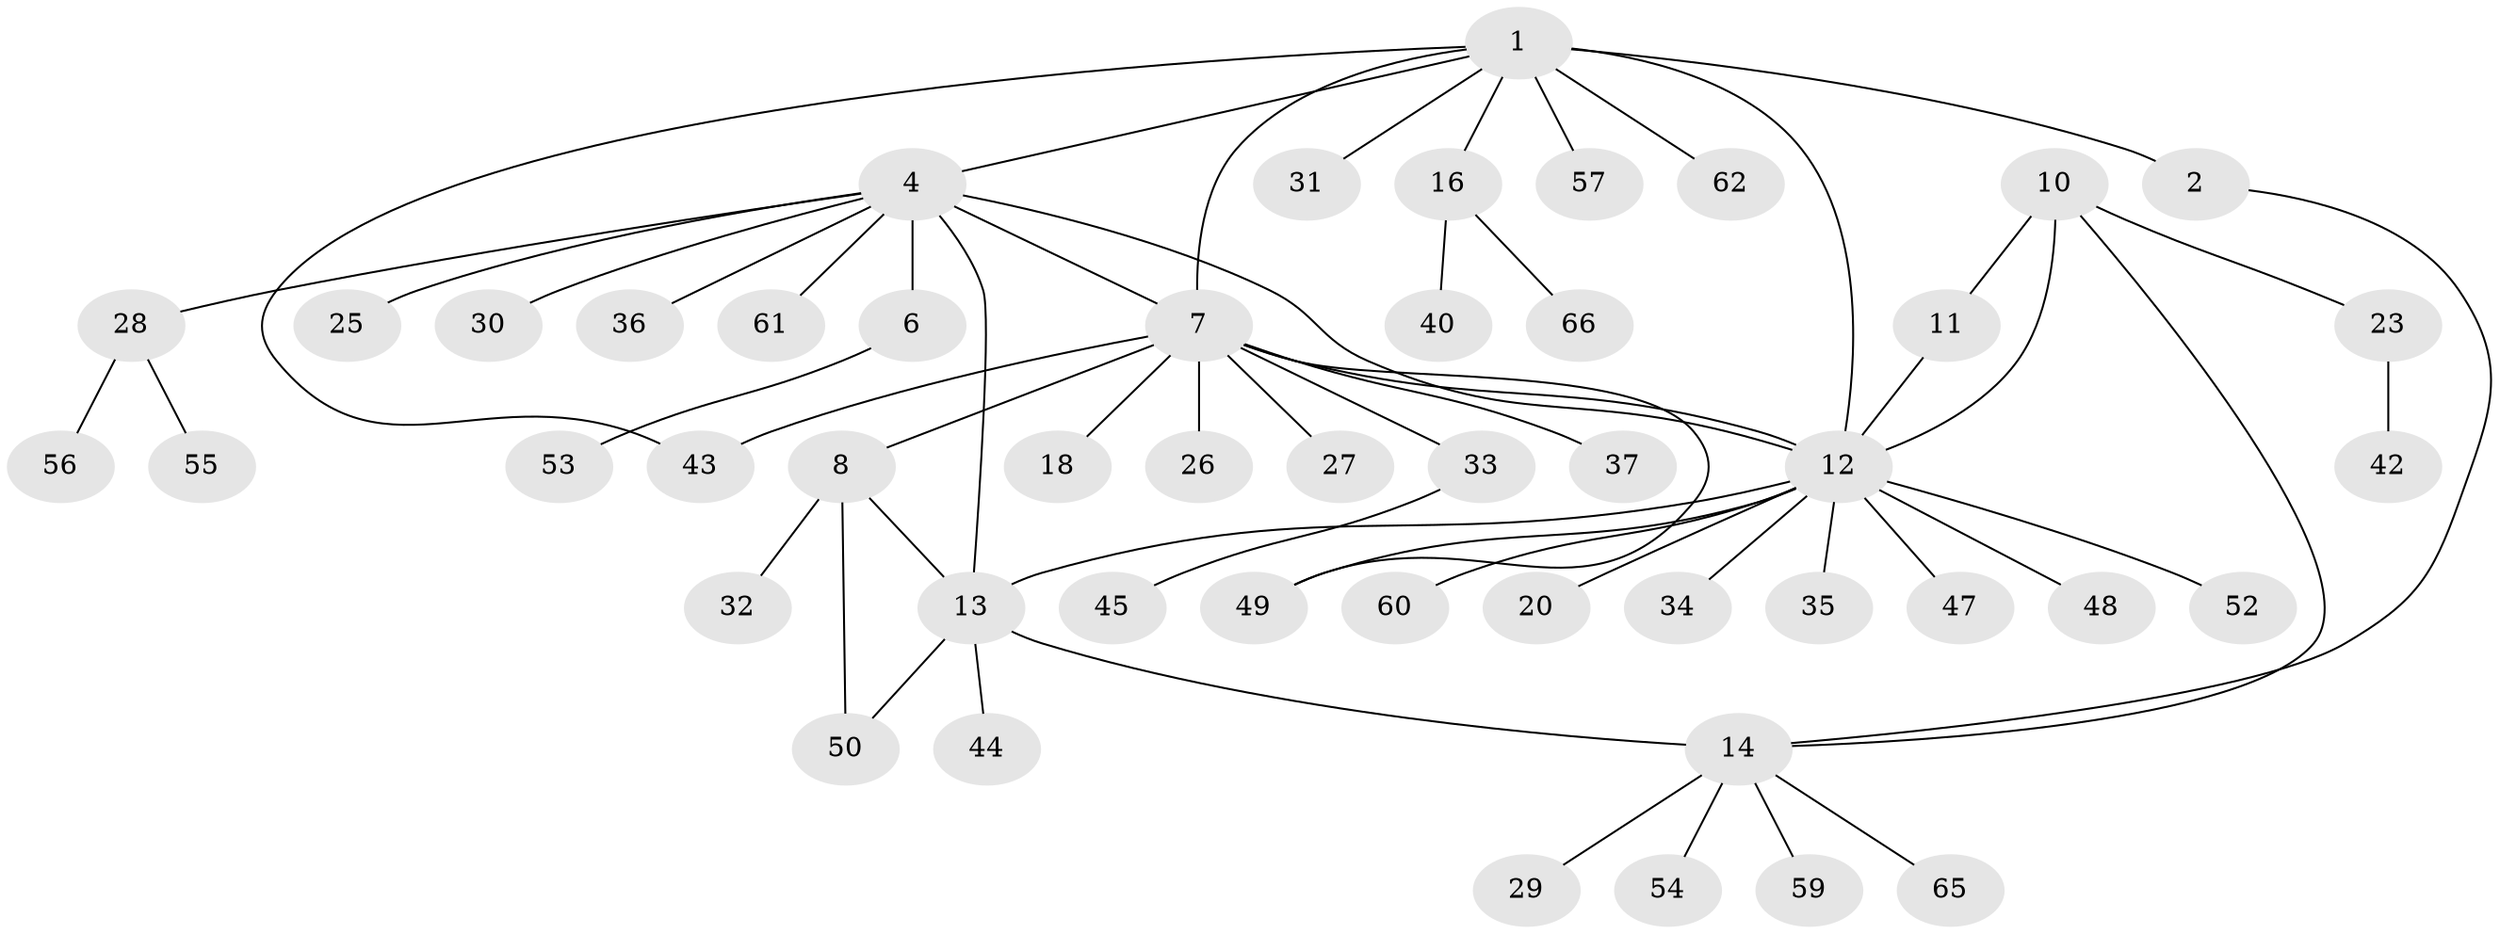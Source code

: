 // original degree distribution, {4: 0.1044776119402985, 8: 0.04477611940298507, 9: 0.029850746268656716, 6: 0.029850746268656716, 2: 0.13432835820895522, 7: 0.029850746268656716, 3: 0.04477611940298507, 1: 0.582089552238806}
// Generated by graph-tools (version 1.1) at 2025/42/03/06/25 10:42:08]
// undirected, 49 vertices, 59 edges
graph export_dot {
graph [start="1"]
  node [color=gray90,style=filled];
  1 [super="+3"];
  2 [super="+67"];
  4 [super="+5"];
  6 [super="+19"];
  7 [super="+9"];
  8 [super="+64"];
  10 [super="+22"];
  11;
  12 [super="+17"];
  13 [super="+58"];
  14 [super="+15"];
  16 [super="+41"];
  18 [super="+21"];
  20;
  23 [super="+24"];
  25 [super="+38"];
  26;
  27;
  28 [super="+63"];
  29;
  30;
  31 [super="+39"];
  32;
  33 [super="+51"];
  34;
  35;
  36;
  37;
  40;
  42;
  43;
  44;
  45 [super="+46"];
  47;
  48;
  49;
  50;
  52;
  53;
  54;
  55;
  56;
  57;
  59;
  60;
  61;
  62;
  65;
  66;
  1 -- 2 [weight=2];
  1 -- 4;
  1 -- 12;
  1 -- 7;
  1 -- 43;
  1 -- 16;
  1 -- 57;
  1 -- 62;
  1 -- 31;
  2 -- 14;
  4 -- 6 [weight=2];
  4 -- 30;
  4 -- 36;
  4 -- 7;
  4 -- 12;
  4 -- 13;
  4 -- 25;
  4 -- 28;
  4 -- 61;
  6 -- 53;
  7 -- 8 [weight=2];
  7 -- 26;
  7 -- 27;
  7 -- 33;
  7 -- 37;
  7 -- 43;
  7 -- 12;
  7 -- 49;
  7 -- 18;
  8 -- 13;
  8 -- 32;
  8 -- 50;
  10 -- 11;
  10 -- 12;
  10 -- 23;
  10 -- 14;
  11 -- 12;
  12 -- 20;
  12 -- 34;
  12 -- 35;
  12 -- 48;
  12 -- 49;
  12 -- 52;
  12 -- 13;
  12 -- 60;
  12 -- 47;
  13 -- 14 [weight=2];
  13 -- 44;
  13 -- 50;
  14 -- 29;
  14 -- 54;
  14 -- 59;
  14 -- 65;
  16 -- 40;
  16 -- 66;
  23 -- 42;
  28 -- 55;
  28 -- 56;
  33 -- 45;
}
